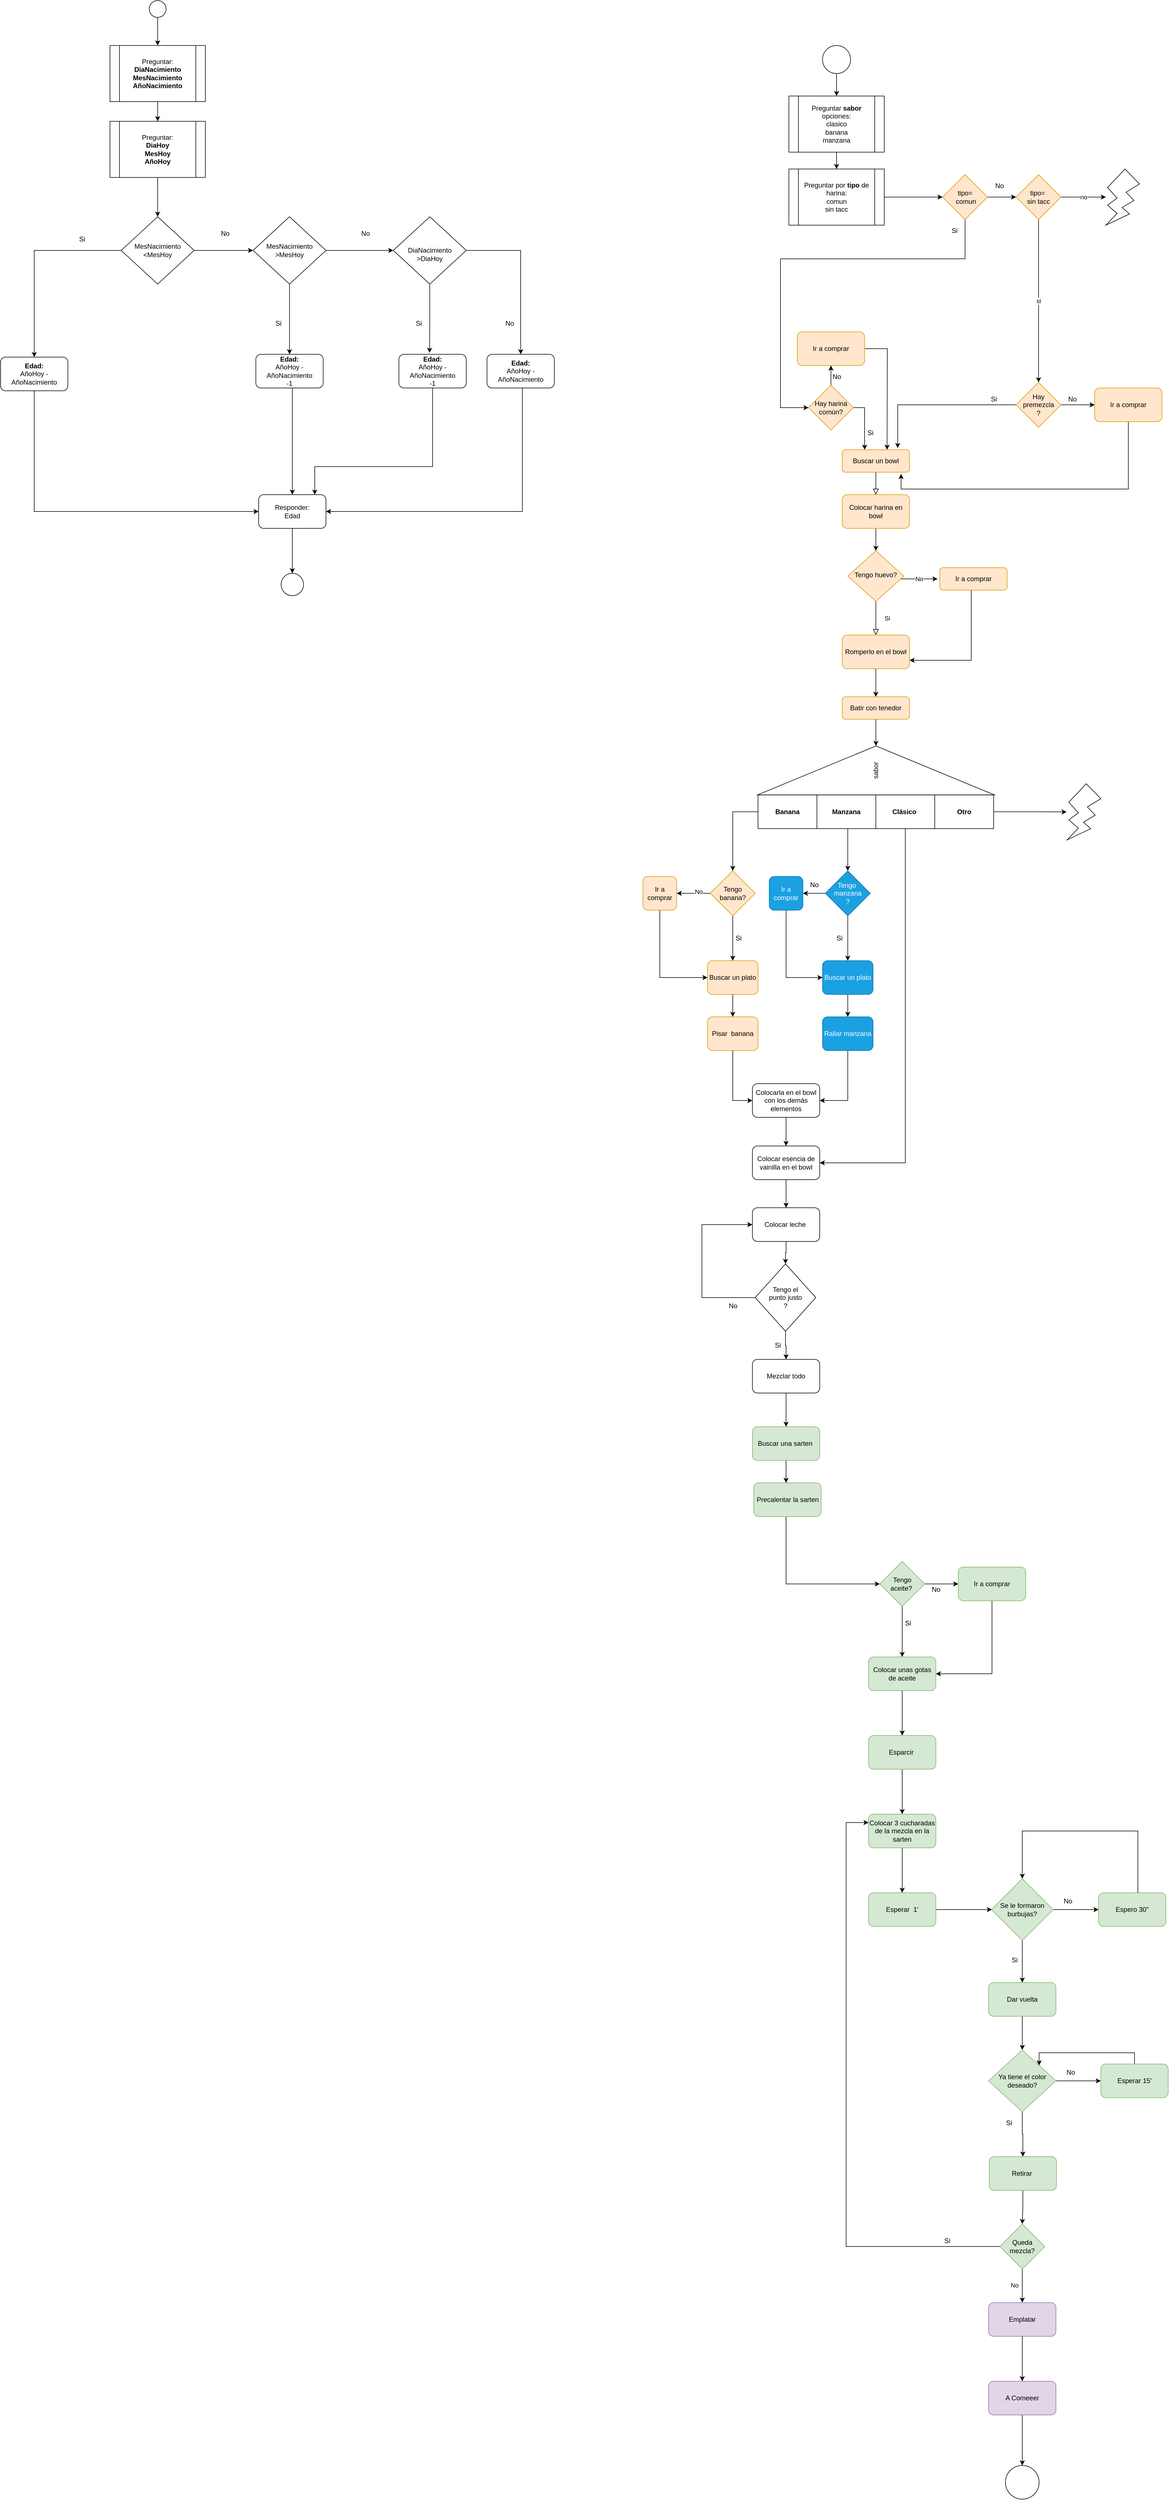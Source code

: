 <mxfile version="20.3.3" type="github">
  <diagram id="C5RBs43oDa-KdzZeNtuy" name="Page-1">
    <mxGraphModel dx="3101" dy="1972" grid="1" gridSize="10" guides="1" tooltips="1" connect="1" arrows="1" fold="1" page="1" pageScale="1" pageWidth="827" pageHeight="1169" math="0" shadow="0">
      <root>
        <mxCell id="WIyWlLk6GJQsqaUBKTNV-0" />
        <mxCell id="WIyWlLk6GJQsqaUBKTNV-1" parent="WIyWlLk6GJQsqaUBKTNV-0" />
        <mxCell id="WJT5H3Xv6onpYGz3A-zf-60" style="edgeStyle=orthogonalEdgeStyle;rounded=0;orthogonalLoop=1;jettySize=auto;html=1;entryX=1;entryY=0.5;entryDx=0;entryDy=0;exitX=0.5;exitY=1;exitDx=0;exitDy=0;" parent="WIyWlLk6GJQsqaUBKTNV-1" source="WJT5H3Xv6onpYGz3A-zf-52" target="WJT5H3Xv6onpYGz3A-zf-54" edge="1">
          <mxGeometry relative="1" as="geometry">
            <mxPoint x="447" y="2230" as="targetPoint" />
            <mxPoint x="447" y="2100" as="sourcePoint" />
            <Array as="points">
              <mxPoint x="447" y="2220" />
            </Array>
          </mxGeometry>
        </mxCell>
        <mxCell id="WIyWlLk6GJQsqaUBKTNV-2" value="" style="rounded=0;html=1;jettySize=auto;orthogonalLoop=1;fontSize=11;endArrow=block;endFill=0;endSize=8;strokeWidth=1;shadow=0;labelBackgroundColor=none;edgeStyle=orthogonalEdgeStyle;" parent="WIyWlLk6GJQsqaUBKTNV-1" source="WIyWlLk6GJQsqaUBKTNV-3" edge="1">
          <mxGeometry relative="1" as="geometry">
            <mxPoint x="240" y="120" as="targetPoint" />
          </mxGeometry>
        </mxCell>
        <mxCell id="WIyWlLk6GJQsqaUBKTNV-3" value="Buscar un bowl" style="rounded=1;whiteSpace=wrap;html=1;fontSize=12;glass=0;strokeWidth=1;shadow=0;fillColor=#ffe6cc;strokeColor=#d79b00;" parent="WIyWlLk6GJQsqaUBKTNV-1" vertex="1">
          <mxGeometry x="180" y="40" width="120" height="40" as="geometry" />
        </mxCell>
        <mxCell id="WIyWlLk6GJQsqaUBKTNV-4" value="Si" style="rounded=0;html=1;jettySize=auto;orthogonalLoop=1;fontSize=11;endArrow=block;endFill=0;endSize=8;strokeWidth=1;shadow=0;labelBackgroundColor=none;edgeStyle=orthogonalEdgeStyle;entryX=0.5;entryY=0;entryDx=0;entryDy=0;" parent="WIyWlLk6GJQsqaUBKTNV-1" source="WIyWlLk6GJQsqaUBKTNV-6" target="WJT5H3Xv6onpYGz3A-zf-22" edge="1">
          <mxGeometry y="20" relative="1" as="geometry">
            <mxPoint as="offset" />
            <mxPoint x="240" y="250" as="targetPoint" />
            <Array as="points" />
          </mxGeometry>
        </mxCell>
        <mxCell id="WJT5H3Xv6onpYGz3A-zf-28" value="No" style="edgeStyle=orthogonalEdgeStyle;rounded=0;orthogonalLoop=1;jettySize=auto;html=1;" parent="WIyWlLk6GJQsqaUBKTNV-1" source="WIyWlLk6GJQsqaUBKTNV-6" edge="1">
          <mxGeometry relative="1" as="geometry">
            <mxPoint x="350" y="270" as="targetPoint" />
            <Array as="points">
              <mxPoint x="350" y="270" />
            </Array>
          </mxGeometry>
        </mxCell>
        <mxCell id="WIyWlLk6GJQsqaUBKTNV-6" value="Tengo huevo?" style="rhombus;whiteSpace=wrap;html=1;shadow=0;fontFamily=Helvetica;fontSize=12;align=center;strokeWidth=1;spacing=6;spacingTop=-4;fillColor=#ffe6cc;strokeColor=#d79b00;" parent="WIyWlLk6GJQsqaUBKTNV-1" vertex="1">
          <mxGeometry x="190" y="220" width="100" height="90" as="geometry" />
        </mxCell>
        <mxCell id="WJT5H3Xv6onpYGz3A-zf-25" style="edgeStyle=orthogonalEdgeStyle;rounded=0;orthogonalLoop=1;jettySize=auto;html=1;entryX=1;entryY=0.75;entryDx=0;entryDy=0;exitX=0.5;exitY=1;exitDx=0;exitDy=0;" parent="WIyWlLk6GJQsqaUBKTNV-1" source="WIyWlLk6GJQsqaUBKTNV-7" target="WJT5H3Xv6onpYGz3A-zf-22" edge="1">
          <mxGeometry relative="1" as="geometry">
            <mxPoint x="410" y="300" as="targetPoint" />
            <mxPoint x="410" y="300" as="sourcePoint" />
            <Array as="points">
              <mxPoint x="410" y="290" />
              <mxPoint x="410" y="415" />
            </Array>
          </mxGeometry>
        </mxCell>
        <mxCell id="WIyWlLk6GJQsqaUBKTNV-7" value="Ir a comprar" style="rounded=1;whiteSpace=wrap;html=1;fontSize=12;glass=0;strokeWidth=1;shadow=0;fillColor=#ffe6cc;strokeColor=#d79b00;" parent="WIyWlLk6GJQsqaUBKTNV-1" vertex="1">
          <mxGeometry x="354" y="250" width="120" height="40" as="geometry" />
        </mxCell>
        <mxCell id="sqVygoDwtp7AHvXSVEUr-40" value="" style="edgeStyle=orthogonalEdgeStyle;rounded=0;orthogonalLoop=1;jettySize=auto;html=1;entryX=1;entryY=0.5;entryDx=0;entryDy=0;" parent="WIyWlLk6GJQsqaUBKTNV-1" source="WIyWlLk6GJQsqaUBKTNV-11" target="sqVygoDwtp7AHvXSVEUr-35" edge="1">
          <mxGeometry relative="1" as="geometry" />
        </mxCell>
        <mxCell id="WIyWlLk6GJQsqaUBKTNV-11" value="Batir con tenedor" style="rounded=1;whiteSpace=wrap;html=1;fontSize=12;glass=0;strokeWidth=1;shadow=0;fillColor=#ffe6cc;strokeColor=#d79b00;" parent="WIyWlLk6GJQsqaUBKTNV-1" vertex="1">
          <mxGeometry x="180" y="480" width="120" height="40" as="geometry" />
        </mxCell>
        <mxCell id="sqVygoDwtp7AHvXSVEUr-4" style="edgeStyle=orthogonalEdgeStyle;rounded=0;orthogonalLoop=1;jettySize=auto;html=1;exitX=0.5;exitY=1;exitDx=0;exitDy=0;entryX=0.5;entryY=0;entryDx=0;entryDy=0;" parent="WIyWlLk6GJQsqaUBKTNV-1" source="WJT5H3Xv6onpYGz3A-zf-1" target="sqVygoDwtp7AHvXSVEUr-2" edge="1">
          <mxGeometry relative="1" as="geometry" />
        </mxCell>
        <mxCell id="WJT5H3Xv6onpYGz3A-zf-1" value="" style="ellipse;whiteSpace=wrap;html=1;aspect=fixed;" parent="WIyWlLk6GJQsqaUBKTNV-1" vertex="1">
          <mxGeometry x="145" y="-680" width="50" height="50" as="geometry" />
        </mxCell>
        <mxCell id="WJT5H3Xv6onpYGz3A-zf-8" value="" style="edgeStyle=orthogonalEdgeStyle;rounded=0;orthogonalLoop=1;jettySize=auto;html=1;" parent="WIyWlLk6GJQsqaUBKTNV-1" source="WJT5H3Xv6onpYGz3A-zf-2" edge="1">
          <mxGeometry relative="1" as="geometry">
            <mxPoint x="220" y="40" as="targetPoint" />
            <Array as="points">
              <mxPoint x="220" y="-35" />
            </Array>
          </mxGeometry>
        </mxCell>
        <mxCell id="WJT5H3Xv6onpYGz3A-zf-13" value="" style="edgeStyle=orthogonalEdgeStyle;rounded=0;orthogonalLoop=1;jettySize=auto;html=1;" parent="WIyWlLk6GJQsqaUBKTNV-1" source="WJT5H3Xv6onpYGz3A-zf-2" target="WJT5H3Xv6onpYGz3A-zf-10" edge="1">
          <mxGeometry relative="1" as="geometry" />
        </mxCell>
        <mxCell id="WJT5H3Xv6onpYGz3A-zf-2" value="Hay harina&lt;br&gt;común?" style="rhombus;whiteSpace=wrap;html=1;fillColor=#ffe6cc;strokeColor=#d79b00;" parent="WIyWlLk6GJQsqaUBKTNV-1" vertex="1">
          <mxGeometry x="120" y="-75" width="80" height="80" as="geometry" />
        </mxCell>
        <mxCell id="WJT5H3Xv6onpYGz3A-zf-16" style="edgeStyle=orthogonalEdgeStyle;rounded=0;orthogonalLoop=1;jettySize=auto;html=1;" parent="WIyWlLk6GJQsqaUBKTNV-1" source="WJT5H3Xv6onpYGz3A-zf-10" edge="1">
          <mxGeometry relative="1" as="geometry">
            <mxPoint x="260" y="40" as="targetPoint" />
          </mxGeometry>
        </mxCell>
        <mxCell id="WJT5H3Xv6onpYGz3A-zf-10" value="Ir a comprar" style="rounded=1;whiteSpace=wrap;html=1;fillColor=#ffe6cc;strokeColor=#d79b00;" parent="WIyWlLk6GJQsqaUBKTNV-1" vertex="1">
          <mxGeometry x="100" y="-170" width="120" height="60" as="geometry" />
        </mxCell>
        <mxCell id="WJT5H3Xv6onpYGz3A-zf-14" value="No" style="text;html=1;align=center;verticalAlign=middle;resizable=0;points=[];autosize=1;strokeColor=none;fillColor=none;" parent="WIyWlLk6GJQsqaUBKTNV-1" vertex="1">
          <mxGeometry x="150" y="-105" width="40" height="30" as="geometry" />
        </mxCell>
        <mxCell id="WJT5H3Xv6onpYGz3A-zf-15" value="Si" style="text;html=1;align=center;verticalAlign=middle;resizable=0;points=[];autosize=1;strokeColor=none;fillColor=none;" parent="WIyWlLk6GJQsqaUBKTNV-1" vertex="1">
          <mxGeometry x="215" y="-5" width="30" height="30" as="geometry" />
        </mxCell>
        <mxCell id="WJT5H3Xv6onpYGz3A-zf-23" value="" style="edgeStyle=orthogonalEdgeStyle;rounded=0;orthogonalLoop=1;jettySize=auto;html=1;" parent="WIyWlLk6GJQsqaUBKTNV-1" source="WJT5H3Xv6onpYGz3A-zf-22" edge="1">
          <mxGeometry relative="1" as="geometry">
            <mxPoint x="240" y="480" as="targetPoint" />
          </mxGeometry>
        </mxCell>
        <mxCell id="WJT5H3Xv6onpYGz3A-zf-22" value="Romperlo en el bowl" style="rounded=1;whiteSpace=wrap;html=1;fillColor=#ffe6cc;strokeColor=#d79b00;" parent="WIyWlLk6GJQsqaUBKTNV-1" vertex="1">
          <mxGeometry x="180" y="370" width="120" height="60" as="geometry" />
        </mxCell>
        <mxCell id="WJT5H3Xv6onpYGz3A-zf-30" value="" style="edgeStyle=orthogonalEdgeStyle;rounded=0;orthogonalLoop=1;jettySize=auto;html=1;" parent="WIyWlLk6GJQsqaUBKTNV-1" source="WJT5H3Xv6onpYGz3A-zf-26" target="WIyWlLk6GJQsqaUBKTNV-6" edge="1">
          <mxGeometry relative="1" as="geometry" />
        </mxCell>
        <mxCell id="WJT5H3Xv6onpYGz3A-zf-26" value="Colocar harina en bowl" style="rounded=1;whiteSpace=wrap;html=1;fillColor=#ffe6cc;strokeColor=#d79b00;" parent="WIyWlLk6GJQsqaUBKTNV-1" vertex="1">
          <mxGeometry x="180" y="120" width="120" height="60" as="geometry" />
        </mxCell>
        <mxCell id="WJT5H3Xv6onpYGz3A-zf-38" value="" style="edgeStyle=orthogonalEdgeStyle;rounded=0;orthogonalLoop=1;jettySize=auto;html=1;" parent="WIyWlLk6GJQsqaUBKTNV-1" source="WJT5H3Xv6onpYGz3A-zf-31" target="WJT5H3Xv6onpYGz3A-zf-37" edge="1">
          <mxGeometry relative="1" as="geometry">
            <Array as="points">
              <mxPoint x="-75" y="830" />
              <mxPoint x="-75" y="830" />
            </Array>
          </mxGeometry>
        </mxCell>
        <mxCell id="sqVygoDwtp7AHvXSVEUr-42" value="No" style="edgeLabel;html=1;align=center;verticalAlign=middle;resizable=0;points=[];" parent="WJT5H3Xv6onpYGz3A-zf-38" vertex="1" connectable="0">
          <mxGeometry x="-0.292" y="-3" relative="1" as="geometry">
            <mxPoint as="offset" />
          </mxGeometry>
        </mxCell>
        <mxCell id="sqVygoDwtp7AHvXSVEUr-63" value="" style="edgeStyle=orthogonalEdgeStyle;rounded=0;orthogonalLoop=1;jettySize=auto;html=1;" parent="WIyWlLk6GJQsqaUBKTNV-1" source="WJT5H3Xv6onpYGz3A-zf-31" target="WJT5H3Xv6onpYGz3A-zf-33" edge="1">
          <mxGeometry relative="1" as="geometry" />
        </mxCell>
        <mxCell id="WJT5H3Xv6onpYGz3A-zf-31" value="Tengo banana?" style="rhombus;whiteSpace=wrap;html=1;fillColor=#ffe6cc;strokeColor=#d79b00;" parent="WIyWlLk6GJQsqaUBKTNV-1" vertex="1">
          <mxGeometry x="-55" y="790" width="80" height="80" as="geometry" />
        </mxCell>
        <mxCell id="sqVygoDwtp7AHvXSVEUr-65" value="" style="edgeStyle=orthogonalEdgeStyle;rounded=0;orthogonalLoop=1;jettySize=auto;html=1;" parent="WIyWlLk6GJQsqaUBKTNV-1" source="WJT5H3Xv6onpYGz3A-zf-33" target="WJT5H3Xv6onpYGz3A-zf-35" edge="1">
          <mxGeometry relative="1" as="geometry" />
        </mxCell>
        <mxCell id="WJT5H3Xv6onpYGz3A-zf-33" value="Buscar un plato" style="rounded=1;whiteSpace=wrap;html=1;fillColor=#ffe6cc;strokeColor=#d79b00;" parent="WIyWlLk6GJQsqaUBKTNV-1" vertex="1">
          <mxGeometry x="-60" y="950" width="90" height="60" as="geometry" />
        </mxCell>
        <mxCell id="WJT5H3Xv6onpYGz3A-zf-40" value="" style="edgeStyle=orthogonalEdgeStyle;rounded=0;orthogonalLoop=1;jettySize=auto;html=1;" parent="WIyWlLk6GJQsqaUBKTNV-1" source="WJT5H3Xv6onpYGz3A-zf-35" target="WJT5H3Xv6onpYGz3A-zf-39" edge="1">
          <mxGeometry relative="1" as="geometry">
            <Array as="points">
              <mxPoint x="-15" y="1199" />
            </Array>
          </mxGeometry>
        </mxCell>
        <mxCell id="WJT5H3Xv6onpYGz3A-zf-35" value="Pisar&amp;nbsp; banana" style="whiteSpace=wrap;html=1;rounded=1;fillColor=#ffe6cc;strokeColor=#d79b00;" parent="WIyWlLk6GJQsqaUBKTNV-1" vertex="1">
          <mxGeometry x="-60" y="1050" width="90" height="60" as="geometry" />
        </mxCell>
        <mxCell id="sqVygoDwtp7AHvXSVEUr-53" style="edgeStyle=orthogonalEdgeStyle;rounded=0;orthogonalLoop=1;jettySize=auto;html=1;entryX=0;entryY=0.5;entryDx=0;entryDy=0;" parent="WIyWlLk6GJQsqaUBKTNV-1" source="WJT5H3Xv6onpYGz3A-zf-37" target="WJT5H3Xv6onpYGz3A-zf-33" edge="1">
          <mxGeometry relative="1" as="geometry">
            <mxPoint x="-145" y="930" as="targetPoint" />
            <Array as="points">
              <mxPoint x="-145" y="980" />
            </Array>
          </mxGeometry>
        </mxCell>
        <mxCell id="WJT5H3Xv6onpYGz3A-zf-37" value="Ir a comprar" style="rounded=1;whiteSpace=wrap;html=1;fillColor=#ffe6cc;strokeColor=#d79b00;" parent="WIyWlLk6GJQsqaUBKTNV-1" vertex="1">
          <mxGeometry x="-175" y="800" width="60" height="60" as="geometry" />
        </mxCell>
        <mxCell id="WJT5H3Xv6onpYGz3A-zf-42" value="" style="edgeStyle=orthogonalEdgeStyle;rounded=0;orthogonalLoop=1;jettySize=auto;html=1;" parent="WIyWlLk6GJQsqaUBKTNV-1" source="WJT5H3Xv6onpYGz3A-zf-39" target="WJT5H3Xv6onpYGz3A-zf-41" edge="1">
          <mxGeometry relative="1" as="geometry" />
        </mxCell>
        <mxCell id="WJT5H3Xv6onpYGz3A-zf-39" value="Colocarla en el bowl con los demás elementos" style="rounded=1;whiteSpace=wrap;html=1;" parent="WIyWlLk6GJQsqaUBKTNV-1" vertex="1">
          <mxGeometry x="20" y="1169" width="120" height="60" as="geometry" />
        </mxCell>
        <mxCell id="sqVygoDwtp7AHvXSVEUr-90" value="" style="edgeStyle=orthogonalEdgeStyle;rounded=0;orthogonalLoop=1;jettySize=auto;html=1;" parent="WIyWlLk6GJQsqaUBKTNV-1" source="WJT5H3Xv6onpYGz3A-zf-41" target="sqVygoDwtp7AHvXSVEUr-69" edge="1">
          <mxGeometry relative="1" as="geometry" />
        </mxCell>
        <mxCell id="WJT5H3Xv6onpYGz3A-zf-41" value="Colocar esencia de vainilla en el bowl" style="rounded=1;whiteSpace=wrap;html=1;" parent="WIyWlLk6GJQsqaUBKTNV-1" vertex="1">
          <mxGeometry x="20" y="1280" width="120" height="60" as="geometry" />
        </mxCell>
        <mxCell id="sqVygoDwtp7AHvXSVEUr-98" value="" style="edgeStyle=orthogonalEdgeStyle;rounded=0;orthogonalLoop=1;jettySize=auto;html=1;" parent="WIyWlLk6GJQsqaUBKTNV-1" source="WJT5H3Xv6onpYGz3A-zf-45" target="WJT5H3Xv6onpYGz3A-zf-47" edge="1">
          <mxGeometry relative="1" as="geometry">
            <Array as="points">
              <mxPoint x="80" y="1870" />
              <mxPoint x="80" y="1870" />
            </Array>
          </mxGeometry>
        </mxCell>
        <mxCell id="WJT5H3Xv6onpYGz3A-zf-45" value="Buscar una sarten&amp;nbsp;" style="rounded=1;whiteSpace=wrap;html=1;fillColor=#d5e8d4;strokeColor=#82b366;" parent="WIyWlLk6GJQsqaUBKTNV-1" vertex="1">
          <mxGeometry x="20" y="1780" width="120" height="60" as="geometry" />
        </mxCell>
        <mxCell id="sqVygoDwtp7AHvXSVEUr-96" style="edgeStyle=orthogonalEdgeStyle;rounded=0;orthogonalLoop=1;jettySize=auto;html=1;entryX=0;entryY=0.5;entryDx=0;entryDy=0;" parent="WIyWlLk6GJQsqaUBKTNV-1" source="WJT5H3Xv6onpYGz3A-zf-47" target="WJT5H3Xv6onpYGz3A-zf-51" edge="1">
          <mxGeometry relative="1" as="geometry">
            <mxPoint x="82.5" y="2070" as="targetPoint" />
            <Array as="points">
              <mxPoint x="80" y="2060" />
            </Array>
          </mxGeometry>
        </mxCell>
        <mxCell id="WJT5H3Xv6onpYGz3A-zf-47" value="Precalentar la sarten" style="rounded=1;whiteSpace=wrap;html=1;fillColor=#d5e8d4;strokeColor=#82b366;" parent="WIyWlLk6GJQsqaUBKTNV-1" vertex="1">
          <mxGeometry x="22.5" y="1880" width="120" height="60" as="geometry" />
        </mxCell>
        <mxCell id="WJT5H3Xv6onpYGz3A-zf-53" value="" style="edgeStyle=orthogonalEdgeStyle;rounded=0;orthogonalLoop=1;jettySize=auto;html=1;" parent="WIyWlLk6GJQsqaUBKTNV-1" source="WJT5H3Xv6onpYGz3A-zf-51" target="WJT5H3Xv6onpYGz3A-zf-52" edge="1">
          <mxGeometry relative="1" as="geometry" />
        </mxCell>
        <mxCell id="WJT5H3Xv6onpYGz3A-zf-55" value="" style="edgeStyle=orthogonalEdgeStyle;rounded=0;orthogonalLoop=1;jettySize=auto;html=1;" parent="WIyWlLk6GJQsqaUBKTNV-1" source="WJT5H3Xv6onpYGz3A-zf-51" target="WJT5H3Xv6onpYGz3A-zf-54" edge="1">
          <mxGeometry relative="1" as="geometry" />
        </mxCell>
        <mxCell id="WJT5H3Xv6onpYGz3A-zf-51" value="Tengo aceite?&amp;nbsp;" style="rhombus;whiteSpace=wrap;html=1;fillColor=#d5e8d4;strokeColor=#82b366;" parent="WIyWlLk6GJQsqaUBKTNV-1" vertex="1">
          <mxGeometry x="247" y="2020" width="80" height="80" as="geometry" />
        </mxCell>
        <mxCell id="WJT5H3Xv6onpYGz3A-zf-52" value="Ir a comprar" style="rounded=1;whiteSpace=wrap;html=1;fillColor=#d5e8d4;strokeColor=#82b366;" parent="WIyWlLk6GJQsqaUBKTNV-1" vertex="1">
          <mxGeometry x="387" y="2030" width="120" height="60" as="geometry" />
        </mxCell>
        <mxCell id="WJT5H3Xv6onpYGz3A-zf-57" value="" style="edgeStyle=orthogonalEdgeStyle;rounded=0;orthogonalLoop=1;jettySize=auto;html=1;" parent="WIyWlLk6GJQsqaUBKTNV-1" source="WJT5H3Xv6onpYGz3A-zf-54" target="WJT5H3Xv6onpYGz3A-zf-56" edge="1">
          <mxGeometry relative="1" as="geometry" />
        </mxCell>
        <mxCell id="WJT5H3Xv6onpYGz3A-zf-54" value="Colocar unas gotas de aceite" style="rounded=1;whiteSpace=wrap;html=1;fillColor=#d5e8d4;strokeColor=#82b366;" parent="WIyWlLk6GJQsqaUBKTNV-1" vertex="1">
          <mxGeometry x="227" y="2190" width="120" height="60" as="geometry" />
        </mxCell>
        <mxCell id="WJT5H3Xv6onpYGz3A-zf-62" value="" style="edgeStyle=orthogonalEdgeStyle;rounded=0;orthogonalLoop=1;jettySize=auto;html=1;" parent="WIyWlLk6GJQsqaUBKTNV-1" source="WJT5H3Xv6onpYGz3A-zf-56" target="WJT5H3Xv6onpYGz3A-zf-61" edge="1">
          <mxGeometry relative="1" as="geometry" />
        </mxCell>
        <mxCell id="WJT5H3Xv6onpYGz3A-zf-56" value="Esparcir&amp;nbsp;" style="rounded=1;whiteSpace=wrap;html=1;fillColor=#d5e8d4;strokeColor=#82b366;" parent="WIyWlLk6GJQsqaUBKTNV-1" vertex="1">
          <mxGeometry x="227" y="2330" width="120" height="60" as="geometry" />
        </mxCell>
        <mxCell id="WJT5H3Xv6onpYGz3A-zf-58" value="No" style="text;html=1;align=center;verticalAlign=middle;resizable=0;points=[];autosize=1;strokeColor=none;fillColor=none;" parent="WIyWlLk6GJQsqaUBKTNV-1" vertex="1">
          <mxGeometry x="327" y="2055" width="40" height="30" as="geometry" />
        </mxCell>
        <mxCell id="WJT5H3Xv6onpYGz3A-zf-59" value="Si" style="text;html=1;align=center;verticalAlign=middle;resizable=0;points=[];autosize=1;strokeColor=none;fillColor=none;" parent="WIyWlLk6GJQsqaUBKTNV-1" vertex="1">
          <mxGeometry x="282" y="2115" width="30" height="30" as="geometry" />
        </mxCell>
        <mxCell id="WJT5H3Xv6onpYGz3A-zf-64" value="" style="edgeStyle=orthogonalEdgeStyle;rounded=0;orthogonalLoop=1;jettySize=auto;html=1;" parent="WIyWlLk6GJQsqaUBKTNV-1" source="WJT5H3Xv6onpYGz3A-zf-61" target="WJT5H3Xv6onpYGz3A-zf-63" edge="1">
          <mxGeometry relative="1" as="geometry" />
        </mxCell>
        <mxCell id="WJT5H3Xv6onpYGz3A-zf-61" value="Colocar 3 cucharadas de la mezcla en la sarten" style="rounded=1;whiteSpace=wrap;html=1;fillColor=#d5e8d4;strokeColor=#82b366;" parent="WIyWlLk6GJQsqaUBKTNV-1" vertex="1">
          <mxGeometry x="227" y="2470" width="120" height="60" as="geometry" />
        </mxCell>
        <mxCell id="WJT5H3Xv6onpYGz3A-zf-66" value="" style="edgeStyle=orthogonalEdgeStyle;rounded=0;orthogonalLoop=1;jettySize=auto;html=1;" parent="WIyWlLk6GJQsqaUBKTNV-1" source="WJT5H3Xv6onpYGz3A-zf-63" edge="1">
          <mxGeometry relative="1" as="geometry">
            <mxPoint x="447" y="2640" as="targetPoint" />
          </mxGeometry>
        </mxCell>
        <mxCell id="WJT5H3Xv6onpYGz3A-zf-63" value="Esperar&amp;nbsp; 1&#39;" style="rounded=1;whiteSpace=wrap;html=1;fillColor=#d5e8d4;strokeColor=#82b366;" parent="WIyWlLk6GJQsqaUBKTNV-1" vertex="1">
          <mxGeometry x="227" y="2610" width="120" height="60" as="geometry" />
        </mxCell>
        <mxCell id="WJT5H3Xv6onpYGz3A-zf-69" value="" style="edgeStyle=orthogonalEdgeStyle;rounded=0;orthogonalLoop=1;jettySize=auto;html=1;" parent="WIyWlLk6GJQsqaUBKTNV-1" source="WJT5H3Xv6onpYGz3A-zf-67" edge="1">
          <mxGeometry relative="1" as="geometry">
            <mxPoint x="501" y="2770" as="targetPoint" />
          </mxGeometry>
        </mxCell>
        <mxCell id="WJT5H3Xv6onpYGz3A-zf-71" value="" style="edgeStyle=orthogonalEdgeStyle;rounded=0;orthogonalLoop=1;jettySize=auto;html=1;" parent="WIyWlLk6GJQsqaUBKTNV-1" source="WJT5H3Xv6onpYGz3A-zf-67" target="WJT5H3Xv6onpYGz3A-zf-70" edge="1">
          <mxGeometry relative="1" as="geometry" />
        </mxCell>
        <mxCell id="WJT5H3Xv6onpYGz3A-zf-67" value="Se le formaron burbujas?" style="rhombus;whiteSpace=wrap;html=1;fillColor=#d5e8d4;strokeColor=#82b366;" parent="WIyWlLk6GJQsqaUBKTNV-1" vertex="1">
          <mxGeometry x="446" y="2585" width="110" height="110" as="geometry" />
        </mxCell>
        <mxCell id="WJT5H3Xv6onpYGz3A-zf-94" value="" style="edgeStyle=orthogonalEdgeStyle;rounded=0;orthogonalLoop=1;jettySize=auto;html=1;" parent="WIyWlLk6GJQsqaUBKTNV-1" source="WJT5H3Xv6onpYGz3A-zf-68" target="WJT5H3Xv6onpYGz3A-zf-93" edge="1">
          <mxGeometry relative="1" as="geometry" />
        </mxCell>
        <mxCell id="WJT5H3Xv6onpYGz3A-zf-68" value="Dar vuelta" style="rounded=1;whiteSpace=wrap;html=1;fillColor=#d5e8d4;strokeColor=#82b366;" parent="WIyWlLk6GJQsqaUBKTNV-1" vertex="1">
          <mxGeometry x="441" y="2770" width="120" height="60" as="geometry" />
        </mxCell>
        <mxCell id="WJT5H3Xv6onpYGz3A-zf-77" style="edgeStyle=orthogonalEdgeStyle;rounded=0;orthogonalLoop=1;jettySize=auto;html=1;entryX=0.5;entryY=0;entryDx=0;entryDy=0;" parent="WIyWlLk6GJQsqaUBKTNV-1" source="WJT5H3Xv6onpYGz3A-zf-70" target="WJT5H3Xv6onpYGz3A-zf-67" edge="1">
          <mxGeometry relative="1" as="geometry">
            <mxPoint x="607" y="2800" as="targetPoint" />
            <Array as="points">
              <mxPoint x="707" y="2500" />
              <mxPoint x="501" y="2500" />
            </Array>
          </mxGeometry>
        </mxCell>
        <mxCell id="WJT5H3Xv6onpYGz3A-zf-70" value="Espero 30&quot;" style="rounded=1;whiteSpace=wrap;html=1;fillColor=#d5e8d4;strokeColor=#82b366;" parent="WIyWlLk6GJQsqaUBKTNV-1" vertex="1">
          <mxGeometry x="637" y="2610" width="120" height="60" as="geometry" />
        </mxCell>
        <mxCell id="WJT5H3Xv6onpYGz3A-zf-72" value="No" style="text;html=1;align=center;verticalAlign=middle;resizable=0;points=[];autosize=1;strokeColor=none;fillColor=none;" parent="WIyWlLk6GJQsqaUBKTNV-1" vertex="1">
          <mxGeometry x="562" y="2610" width="40" height="30" as="geometry" />
        </mxCell>
        <mxCell id="WJT5H3Xv6onpYGz3A-zf-73" value="Si" style="text;html=1;align=center;verticalAlign=middle;resizable=0;points=[];autosize=1;strokeColor=none;fillColor=none;" parent="WIyWlLk6GJQsqaUBKTNV-1" vertex="1">
          <mxGeometry x="472" y="2715" width="30" height="30" as="geometry" />
        </mxCell>
        <mxCell id="WJT5H3Xv6onpYGz3A-zf-82" value="" style="edgeStyle=orthogonalEdgeStyle;rounded=0;orthogonalLoop=1;jettySize=auto;html=1;" parent="WIyWlLk6GJQsqaUBKTNV-1" source="WJT5H3Xv6onpYGz3A-zf-79" edge="1">
          <mxGeometry relative="1" as="geometry">
            <mxPoint x="501" y="3200" as="targetPoint" />
          </mxGeometry>
        </mxCell>
        <mxCell id="WJT5H3Xv6onpYGz3A-zf-79" value="Retirar&amp;nbsp;" style="rounded=1;whiteSpace=wrap;html=1;fillColor=#d5e8d4;strokeColor=#82b366;" parent="WIyWlLk6GJQsqaUBKTNV-1" vertex="1">
          <mxGeometry x="442" y="3080" width="120" height="60" as="geometry" />
        </mxCell>
        <mxCell id="WJT5H3Xv6onpYGz3A-zf-84" value="No" style="edgeStyle=orthogonalEdgeStyle;rounded=0;orthogonalLoop=1;jettySize=auto;html=1;startArrow=none;" parent="WIyWlLk6GJQsqaUBKTNV-1" source="WJT5H3Xv6onpYGz3A-zf-102" target="WJT5H3Xv6onpYGz3A-zf-83" edge="1">
          <mxGeometry y="-14" relative="1" as="geometry">
            <mxPoint x="501" y="3260" as="sourcePoint" />
            <mxPoint y="-1" as="offset" />
          </mxGeometry>
        </mxCell>
        <mxCell id="WJT5H3Xv6onpYGz3A-zf-86" value="" style="edgeStyle=orthogonalEdgeStyle;rounded=0;orthogonalLoop=1;jettySize=auto;html=1;" parent="WIyWlLk6GJQsqaUBKTNV-1" source="WJT5H3Xv6onpYGz3A-zf-83" target="WJT5H3Xv6onpYGz3A-zf-85" edge="1">
          <mxGeometry relative="1" as="geometry" />
        </mxCell>
        <mxCell id="WJT5H3Xv6onpYGz3A-zf-83" value="Emplatar" style="rounded=1;whiteSpace=wrap;html=1;fillColor=#e1d5e7;strokeColor=#9673a6;" parent="WIyWlLk6GJQsqaUBKTNV-1" vertex="1">
          <mxGeometry x="441" y="3340" width="120" height="60" as="geometry" />
        </mxCell>
        <mxCell id="WJT5H3Xv6onpYGz3A-zf-88" style="edgeStyle=orthogonalEdgeStyle;rounded=0;orthogonalLoop=1;jettySize=auto;html=1;" parent="WIyWlLk6GJQsqaUBKTNV-1" source="WJT5H3Xv6onpYGz3A-zf-85" edge="1">
          <mxGeometry relative="1" as="geometry">
            <mxPoint x="501" y="3630" as="targetPoint" />
          </mxGeometry>
        </mxCell>
        <mxCell id="WJT5H3Xv6onpYGz3A-zf-85" value="A Comeeer" style="rounded=1;whiteSpace=wrap;html=1;fillColor=#e1d5e7;strokeColor=#9673a6;" parent="WIyWlLk6GJQsqaUBKTNV-1" vertex="1">
          <mxGeometry x="441" y="3480" width="120" height="60" as="geometry" />
        </mxCell>
        <mxCell id="WJT5H3Xv6onpYGz3A-zf-87" value="" style="ellipse;whiteSpace=wrap;html=1;aspect=fixed;" parent="WIyWlLk6GJQsqaUBKTNV-1" vertex="1">
          <mxGeometry x="471" y="3630" width="60" height="60" as="geometry" />
        </mxCell>
        <mxCell id="WJT5H3Xv6onpYGz3A-zf-96" value="" style="edgeStyle=orthogonalEdgeStyle;rounded=0;orthogonalLoop=1;jettySize=auto;html=1;" parent="WIyWlLk6GJQsqaUBKTNV-1" source="WJT5H3Xv6onpYGz3A-zf-93" target="WJT5H3Xv6onpYGz3A-zf-79" edge="1">
          <mxGeometry relative="1" as="geometry" />
        </mxCell>
        <mxCell id="WJT5H3Xv6onpYGz3A-zf-98" value="" style="edgeStyle=orthogonalEdgeStyle;rounded=0;orthogonalLoop=1;jettySize=auto;html=1;" parent="WIyWlLk6GJQsqaUBKTNV-1" source="WJT5H3Xv6onpYGz3A-zf-93" target="WJT5H3Xv6onpYGz3A-zf-97" edge="1">
          <mxGeometry relative="1" as="geometry" />
        </mxCell>
        <mxCell id="WJT5H3Xv6onpYGz3A-zf-93" value="Ya tiene el color deseado?" style="rhombus;whiteSpace=wrap;html=1;fillColor=#d5e8d4;strokeColor=#82b366;" parent="WIyWlLk6GJQsqaUBKTNV-1" vertex="1">
          <mxGeometry x="441" y="2890" width="120" height="110" as="geometry" />
        </mxCell>
        <mxCell id="WJT5H3Xv6onpYGz3A-zf-101" style="edgeStyle=orthogonalEdgeStyle;rounded=0;orthogonalLoop=1;jettySize=auto;html=1;exitX=0.5;exitY=0;exitDx=0;exitDy=0;entryX=1;entryY=0;entryDx=0;entryDy=0;" parent="WIyWlLk6GJQsqaUBKTNV-1" source="WJT5H3Xv6onpYGz3A-zf-97" target="WJT5H3Xv6onpYGz3A-zf-93" edge="1">
          <mxGeometry relative="1" as="geometry">
            <Array as="points">
              <mxPoint x="701" y="2895" />
              <mxPoint x="531" y="2895" />
            </Array>
          </mxGeometry>
        </mxCell>
        <mxCell id="WJT5H3Xv6onpYGz3A-zf-97" value="Esperar 15&#39;" style="rounded=1;whiteSpace=wrap;html=1;fillColor=#d5e8d4;strokeColor=#82b366;" parent="WIyWlLk6GJQsqaUBKTNV-1" vertex="1">
          <mxGeometry x="641" y="2915" width="120" height="60" as="geometry" />
        </mxCell>
        <mxCell id="WJT5H3Xv6onpYGz3A-zf-99" value="No" style="text;html=1;align=center;verticalAlign=middle;resizable=0;points=[];autosize=1;strokeColor=none;fillColor=none;" parent="WIyWlLk6GJQsqaUBKTNV-1" vertex="1">
          <mxGeometry x="567" y="2915" width="40" height="30" as="geometry" />
        </mxCell>
        <mxCell id="WJT5H3Xv6onpYGz3A-zf-100" value="Si" style="text;html=1;align=center;verticalAlign=middle;resizable=0;points=[];autosize=1;strokeColor=none;fillColor=none;" parent="WIyWlLk6GJQsqaUBKTNV-1" vertex="1">
          <mxGeometry x="462" y="3005" width="30" height="30" as="geometry" />
        </mxCell>
        <mxCell id="WJT5H3Xv6onpYGz3A-zf-104" style="edgeStyle=orthogonalEdgeStyle;rounded=0;orthogonalLoop=1;jettySize=auto;html=1;entryX=0;entryY=0.25;entryDx=0;entryDy=0;" parent="WIyWlLk6GJQsqaUBKTNV-1" source="WJT5H3Xv6onpYGz3A-zf-102" target="WJT5H3Xv6onpYGz3A-zf-61" edge="1">
          <mxGeometry relative="1" as="geometry">
            <mxPoint x="167" y="2500" as="targetPoint" />
            <Array as="points">
              <mxPoint x="187" y="3240" />
              <mxPoint x="187" y="2485" />
            </Array>
          </mxGeometry>
        </mxCell>
        <mxCell id="WJT5H3Xv6onpYGz3A-zf-102" value="Queda mezcla?" style="rhombus;whiteSpace=wrap;html=1;fillColor=#d5e8d4;strokeColor=#82b366;" parent="WIyWlLk6GJQsqaUBKTNV-1" vertex="1">
          <mxGeometry x="461" y="3200" width="80" height="80" as="geometry" />
        </mxCell>
        <mxCell id="WJT5H3Xv6onpYGz3A-zf-105" value="Si" style="text;html=1;align=center;verticalAlign=middle;resizable=0;points=[];autosize=1;strokeColor=none;fillColor=none;" parent="WIyWlLk6GJQsqaUBKTNV-1" vertex="1">
          <mxGeometry x="352" y="3215" width="30" height="30" as="geometry" />
        </mxCell>
        <mxCell id="sqVygoDwtp7AHvXSVEUr-5" style="edgeStyle=orthogonalEdgeStyle;rounded=0;orthogonalLoop=1;jettySize=auto;html=1;exitX=0.5;exitY=1;exitDx=0;exitDy=0;" parent="WIyWlLk6GJQsqaUBKTNV-1" source="sqVygoDwtp7AHvXSVEUr-2" target="sqVygoDwtp7AHvXSVEUr-3" edge="1">
          <mxGeometry relative="1" as="geometry" />
        </mxCell>
        <mxCell id="sqVygoDwtp7AHvXSVEUr-2" value="Preguntar &lt;b&gt;sabor&lt;/b&gt;&lt;br&gt;opciones:&lt;br&gt;clasico&lt;br&gt;banana&lt;br&gt;manzana" style="shape=process;whiteSpace=wrap;html=1;backgroundOutline=1;" parent="WIyWlLk6GJQsqaUBKTNV-1" vertex="1">
          <mxGeometry x="85" y="-590" width="170" height="100" as="geometry" />
        </mxCell>
        <mxCell id="sqVygoDwtp7AHvXSVEUr-8" value="" style="edgeStyle=orthogonalEdgeStyle;rounded=0;orthogonalLoop=1;jettySize=auto;html=1;" parent="WIyWlLk6GJQsqaUBKTNV-1" source="sqVygoDwtp7AHvXSVEUr-3" target="sqVygoDwtp7AHvXSVEUr-6" edge="1">
          <mxGeometry relative="1" as="geometry" />
        </mxCell>
        <mxCell id="sqVygoDwtp7AHvXSVEUr-3" value="Preguntar por &lt;b&gt;tipo &lt;/b&gt;de harina:&lt;br&gt;comun&lt;br&gt;sin tacc" style="shape=process;whiteSpace=wrap;html=1;backgroundOutline=1;" parent="WIyWlLk6GJQsqaUBKTNV-1" vertex="1">
          <mxGeometry x="85" y="-460" width="170" height="100" as="geometry" />
        </mxCell>
        <mxCell id="sqVygoDwtp7AHvXSVEUr-7" style="edgeStyle=orthogonalEdgeStyle;rounded=0;orthogonalLoop=1;jettySize=auto;html=1;entryX=0;entryY=0.5;entryDx=0;entryDy=0;" parent="WIyWlLk6GJQsqaUBKTNV-1" source="sqVygoDwtp7AHvXSVEUr-6" target="WJT5H3Xv6onpYGz3A-zf-2" edge="1">
          <mxGeometry relative="1" as="geometry">
            <mxPoint x="70" y="-40" as="targetPoint" />
            <Array as="points">
              <mxPoint x="399" y="-300" />
              <mxPoint x="70" y="-300" />
              <mxPoint x="70" y="-35" />
            </Array>
          </mxGeometry>
        </mxCell>
        <mxCell id="sqVygoDwtp7AHvXSVEUr-10" value="" style="edgeStyle=orthogonalEdgeStyle;rounded=0;orthogonalLoop=1;jettySize=auto;html=1;" parent="WIyWlLk6GJQsqaUBKTNV-1" source="sqVygoDwtp7AHvXSVEUr-6" target="sqVygoDwtp7AHvXSVEUr-9" edge="1">
          <mxGeometry relative="1" as="geometry" />
        </mxCell>
        <mxCell id="sqVygoDwtp7AHvXSVEUr-6" value="tipo=&lt;br&gt;&amp;nbsp;comun" style="rhombus;whiteSpace=wrap;html=1;fillColor=#ffe6cc;strokeColor=#d79b00;" parent="WIyWlLk6GJQsqaUBKTNV-1" vertex="1">
          <mxGeometry x="359" y="-450" width="80" height="80" as="geometry" />
        </mxCell>
        <mxCell id="sqVygoDwtp7AHvXSVEUr-15" value="si" style="edgeStyle=orthogonalEdgeStyle;rounded=0;orthogonalLoop=1;jettySize=auto;html=1;entryX=0.5;entryY=0;entryDx=0;entryDy=0;" parent="WIyWlLk6GJQsqaUBKTNV-1" source="sqVygoDwtp7AHvXSVEUr-9" target="sqVygoDwtp7AHvXSVEUr-14" edge="1">
          <mxGeometry relative="1" as="geometry" />
        </mxCell>
        <mxCell id="sqVygoDwtp7AHvXSVEUr-25" value="no" style="edgeStyle=orthogonalEdgeStyle;rounded=0;orthogonalLoop=1;jettySize=auto;html=1;exitX=1;exitY=0.5;exitDx=0;exitDy=0;" parent="WIyWlLk6GJQsqaUBKTNV-1" source="sqVygoDwtp7AHvXSVEUr-9" target="sqVygoDwtp7AHvXSVEUr-24" edge="1">
          <mxGeometry relative="1" as="geometry" />
        </mxCell>
        <mxCell id="sqVygoDwtp7AHvXSVEUr-9" value="tipo=&amp;nbsp;&lt;br&gt;sin tacc" style="rhombus;whiteSpace=wrap;html=1;fillColor=#ffe6cc;strokeColor=#d79b00;" parent="WIyWlLk6GJQsqaUBKTNV-1" vertex="1">
          <mxGeometry x="490" y="-450" width="80" height="80" as="geometry" />
        </mxCell>
        <mxCell id="sqVygoDwtp7AHvXSVEUr-11" value="No" style="text;html=1;align=center;verticalAlign=middle;resizable=0;points=[];autosize=1;strokeColor=none;fillColor=none;" parent="WIyWlLk6GJQsqaUBKTNV-1" vertex="1">
          <mxGeometry x="440" y="-445" width="40" height="30" as="geometry" />
        </mxCell>
        <mxCell id="sqVygoDwtp7AHvXSVEUr-12" value="Si" style="text;html=1;align=center;verticalAlign=middle;resizable=0;points=[];autosize=1;strokeColor=none;fillColor=none;" parent="WIyWlLk6GJQsqaUBKTNV-1" vertex="1">
          <mxGeometry x="365" y="-365" width="30" height="30" as="geometry" />
        </mxCell>
        <mxCell id="sqVygoDwtp7AHvXSVEUr-17" value="" style="edgeStyle=orthogonalEdgeStyle;rounded=0;orthogonalLoop=1;jettySize=auto;html=1;" parent="WIyWlLk6GJQsqaUBKTNV-1" source="sqVygoDwtp7AHvXSVEUr-14" target="sqVygoDwtp7AHvXSVEUr-16" edge="1">
          <mxGeometry relative="1" as="geometry" />
        </mxCell>
        <mxCell id="sqVygoDwtp7AHvXSVEUr-23" style="edgeStyle=orthogonalEdgeStyle;rounded=0;orthogonalLoop=1;jettySize=auto;html=1;entryX=0.825;entryY=-0.075;entryDx=0;entryDy=0;entryPerimeter=0;" parent="WIyWlLk6GJQsqaUBKTNV-1" source="sqVygoDwtp7AHvXSVEUr-14" target="WIyWlLk6GJQsqaUBKTNV-3" edge="1">
          <mxGeometry relative="1" as="geometry" />
        </mxCell>
        <mxCell id="sqVygoDwtp7AHvXSVEUr-14" value="Hay premezcla&lt;br&gt;?" style="rhombus;whiteSpace=wrap;html=1;fillColor=#ffe6cc;strokeColor=#d79b00;" parent="WIyWlLk6GJQsqaUBKTNV-1" vertex="1">
          <mxGeometry x="490" y="-80" width="80" height="80" as="geometry" />
        </mxCell>
        <mxCell id="sqVygoDwtp7AHvXSVEUr-20" style="edgeStyle=orthogonalEdgeStyle;rounded=0;orthogonalLoop=1;jettySize=auto;html=1;entryX=0.867;entryY=1.075;entryDx=0;entryDy=0;entryPerimeter=0;" parent="WIyWlLk6GJQsqaUBKTNV-1" source="sqVygoDwtp7AHvXSVEUr-16" target="WIyWlLk6GJQsqaUBKTNV-3" edge="1">
          <mxGeometry relative="1" as="geometry">
            <mxPoint x="285" y="90" as="targetPoint" />
            <Array as="points">
              <mxPoint x="690" y="110" />
              <mxPoint x="285" y="110" />
            </Array>
          </mxGeometry>
        </mxCell>
        <mxCell id="sqVygoDwtp7AHvXSVEUr-16" value="Ir a comprar" style="rounded=1;whiteSpace=wrap;html=1;fillColor=#ffe6cc;strokeColor=#d79b00;" parent="WIyWlLk6GJQsqaUBKTNV-1" vertex="1">
          <mxGeometry x="630" y="-70" width="120" height="60" as="geometry" />
        </mxCell>
        <mxCell id="sqVygoDwtp7AHvXSVEUr-21" value="No" style="text;html=1;align=center;verticalAlign=middle;resizable=0;points=[];autosize=1;strokeColor=none;fillColor=none;" parent="WIyWlLk6GJQsqaUBKTNV-1" vertex="1">
          <mxGeometry x="570" y="-65" width="40" height="30" as="geometry" />
        </mxCell>
        <mxCell id="sqVygoDwtp7AHvXSVEUr-22" value="Si" style="text;html=1;align=center;verticalAlign=middle;resizable=0;points=[];autosize=1;strokeColor=none;fillColor=none;" parent="WIyWlLk6GJQsqaUBKTNV-1" vertex="1">
          <mxGeometry x="435" y="-65" width="30" height="30" as="geometry" />
        </mxCell>
        <mxCell id="sqVygoDwtp7AHvXSVEUr-24" value="" style="verticalLabelPosition=bottom;verticalAlign=top;html=1;shape=mxgraph.basic.flash" parent="WIyWlLk6GJQsqaUBKTNV-1" vertex="1">
          <mxGeometry x="650" y="-460" width="60" height="100" as="geometry" />
        </mxCell>
        <mxCell id="sqVygoDwtp7AHvXSVEUr-35" value="sabor" style="triangle;whiteSpace=wrap;html=1;rotation=-90;" parent="WIyWlLk6GJQsqaUBKTNV-1" vertex="1">
          <mxGeometry x="196.56" y="400" width="87.25" height="422.37" as="geometry" />
        </mxCell>
        <mxCell id="sqVygoDwtp7AHvXSVEUr-46" style="edgeStyle=orthogonalEdgeStyle;rounded=0;orthogonalLoop=1;jettySize=auto;html=1;entryX=0.5;entryY=0;entryDx=0;entryDy=0;" parent="WIyWlLk6GJQsqaUBKTNV-1" source="sqVygoDwtp7AHvXSVEUr-36" target="WJT5H3Xv6onpYGz3A-zf-31" edge="1">
          <mxGeometry relative="1" as="geometry">
            <Array as="points">
              <mxPoint x="-15" y="685" />
            </Array>
          </mxGeometry>
        </mxCell>
        <mxCell id="sqVygoDwtp7AHvXSVEUr-36" value="Banana" style="rounded=0;whiteSpace=wrap;html=1;fontStyle=1" parent="WIyWlLk6GJQsqaUBKTNV-1" vertex="1">
          <mxGeometry x="30" y="654.8" width="105" height="60" as="geometry" />
        </mxCell>
        <mxCell id="sqVygoDwtp7AHvXSVEUr-47" style="edgeStyle=orthogonalEdgeStyle;rounded=0;orthogonalLoop=1;jettySize=auto;html=1;" parent="WIyWlLk6GJQsqaUBKTNV-1" source="sqVygoDwtp7AHvXSVEUr-37" target="sqVygoDwtp7AHvXSVEUr-44" edge="1">
          <mxGeometry relative="1" as="geometry">
            <Array as="points">
              <mxPoint x="190" y="760" />
              <mxPoint x="190" y="760" />
            </Array>
          </mxGeometry>
        </mxCell>
        <mxCell id="sqVygoDwtp7AHvXSVEUr-37" value="Manzana" style="rounded=0;whiteSpace=wrap;html=1;fontStyle=1" parent="WIyWlLk6GJQsqaUBKTNV-1" vertex="1">
          <mxGeometry x="135" y="654.8" width="105" height="60" as="geometry" />
        </mxCell>
        <mxCell id="sqVygoDwtp7AHvXSVEUr-92" style="edgeStyle=orthogonalEdgeStyle;rounded=0;orthogonalLoop=1;jettySize=auto;html=1;entryX=1;entryY=0.5;entryDx=0;entryDy=0;" parent="WIyWlLk6GJQsqaUBKTNV-1" source="sqVygoDwtp7AHvXSVEUr-38" target="WJT5H3Xv6onpYGz3A-zf-41" edge="1">
          <mxGeometry relative="1" as="geometry">
            <Array as="points">
              <mxPoint x="293" y="1310" />
            </Array>
          </mxGeometry>
        </mxCell>
        <mxCell id="sqVygoDwtp7AHvXSVEUr-38" value="Clásico&amp;nbsp;" style="rounded=0;whiteSpace=wrap;html=1;fontStyle=1" parent="WIyWlLk6GJQsqaUBKTNV-1" vertex="1">
          <mxGeometry x="240" y="654.8" width="105" height="60" as="geometry" />
        </mxCell>
        <mxCell id="sqVygoDwtp7AHvXSVEUr-100" style="edgeStyle=orthogonalEdgeStyle;rounded=0;orthogonalLoop=1;jettySize=auto;html=1;" parent="WIyWlLk6GJQsqaUBKTNV-1" source="sqVygoDwtp7AHvXSVEUr-39" edge="1">
          <mxGeometry relative="1" as="geometry">
            <mxPoint x="580" y="685" as="targetPoint" />
          </mxGeometry>
        </mxCell>
        <mxCell id="sqVygoDwtp7AHvXSVEUr-39" value="Otro" style="rounded=0;whiteSpace=wrap;html=1;fontStyle=1" parent="WIyWlLk6GJQsqaUBKTNV-1" vertex="1">
          <mxGeometry x="345" y="654.8" width="105" height="60" as="geometry" />
        </mxCell>
        <mxCell id="sqVygoDwtp7AHvXSVEUr-62" value="" style="edgeStyle=orthogonalEdgeStyle;rounded=0;orthogonalLoop=1;jettySize=auto;html=1;" parent="WIyWlLk6GJQsqaUBKTNV-1" source="sqVygoDwtp7AHvXSVEUr-44" target="sqVygoDwtp7AHvXSVEUr-48" edge="1">
          <mxGeometry relative="1" as="geometry" />
        </mxCell>
        <mxCell id="sqVygoDwtp7AHvXSVEUr-74" value="" style="edgeStyle=orthogonalEdgeStyle;rounded=0;orthogonalLoop=1;jettySize=auto;html=1;" parent="WIyWlLk6GJQsqaUBKTNV-1" source="sqVygoDwtp7AHvXSVEUr-44" target="sqVygoDwtp7AHvXSVEUr-73" edge="1">
          <mxGeometry relative="1" as="geometry" />
        </mxCell>
        <mxCell id="sqVygoDwtp7AHvXSVEUr-44" value="Tengo&amp;nbsp;&lt;br&gt;manzana&lt;br&gt;?" style="rhombus;whiteSpace=wrap;html=1;fillColor=#1ba1e2;fontColor=#ffffff;strokeColor=#006EAF;" parent="WIyWlLk6GJQsqaUBKTNV-1" vertex="1">
          <mxGeometry x="150" y="790" width="80" height="80" as="geometry" />
        </mxCell>
        <mxCell id="sqVygoDwtp7AHvXSVEUr-64" value="" style="edgeStyle=orthogonalEdgeStyle;rounded=0;orthogonalLoop=1;jettySize=auto;html=1;" parent="WIyWlLk6GJQsqaUBKTNV-1" source="sqVygoDwtp7AHvXSVEUr-48" target="sqVygoDwtp7AHvXSVEUr-50" edge="1">
          <mxGeometry relative="1" as="geometry" />
        </mxCell>
        <mxCell id="sqVygoDwtp7AHvXSVEUr-48" value="Buscar un plato" style="rounded=1;whiteSpace=wrap;html=1;fillColor=#1ba1e2;strokeColor=#006EAF;fontColor=#ffffff;" parent="WIyWlLk6GJQsqaUBKTNV-1" vertex="1">
          <mxGeometry x="145" y="950" width="90" height="60" as="geometry" />
        </mxCell>
        <mxCell id="sqVygoDwtp7AHvXSVEUr-66" style="edgeStyle=orthogonalEdgeStyle;rounded=0;orthogonalLoop=1;jettySize=auto;html=1;entryX=1;entryY=0.5;entryDx=0;entryDy=0;" parent="WIyWlLk6GJQsqaUBKTNV-1" source="sqVygoDwtp7AHvXSVEUr-50" target="WJT5H3Xv6onpYGz3A-zf-39" edge="1">
          <mxGeometry relative="1" as="geometry">
            <Array as="points">
              <mxPoint x="190" y="1199" />
            </Array>
          </mxGeometry>
        </mxCell>
        <mxCell id="sqVygoDwtp7AHvXSVEUr-50" value="Rallar manzana" style="whiteSpace=wrap;html=1;rounded=1;fillColor=#1ba1e2;strokeColor=#006EAF;fontColor=#ffffff;" parent="WIyWlLk6GJQsqaUBKTNV-1" vertex="1">
          <mxGeometry x="145" y="1050" width="90" height="60" as="geometry" />
        </mxCell>
        <mxCell id="sqVygoDwtp7AHvXSVEUr-89" value="" style="edgeStyle=orthogonalEdgeStyle;rounded=0;orthogonalLoop=1;jettySize=auto;html=1;" parent="WIyWlLk6GJQsqaUBKTNV-1" source="sqVygoDwtp7AHvXSVEUr-69" target="sqVygoDwtp7AHvXSVEUr-79" edge="1">
          <mxGeometry relative="1" as="geometry" />
        </mxCell>
        <mxCell id="sqVygoDwtp7AHvXSVEUr-69" value="Colocar leche&amp;nbsp;" style="rounded=1;whiteSpace=wrap;html=1;" parent="WIyWlLk6GJQsqaUBKTNV-1" vertex="1">
          <mxGeometry x="20" y="1390" width="120" height="60" as="geometry" />
        </mxCell>
        <mxCell id="sqVygoDwtp7AHvXSVEUr-71" value="Si" style="text;html=1;align=center;verticalAlign=middle;resizable=0;points=[];autosize=1;strokeColor=none;fillColor=none;" parent="WIyWlLk6GJQsqaUBKTNV-1" vertex="1">
          <mxGeometry x="-20" y="895" width="30" height="30" as="geometry" />
        </mxCell>
        <mxCell id="sqVygoDwtp7AHvXSVEUr-72" value="Si" style="text;html=1;align=center;verticalAlign=middle;resizable=0;points=[];autosize=1;strokeColor=none;fillColor=none;" parent="WIyWlLk6GJQsqaUBKTNV-1" vertex="1">
          <mxGeometry x="160" y="895" width="30" height="30" as="geometry" />
        </mxCell>
        <mxCell id="sqVygoDwtp7AHvXSVEUr-75" style="edgeStyle=orthogonalEdgeStyle;rounded=0;orthogonalLoop=1;jettySize=auto;html=1;entryX=0;entryY=0.5;entryDx=0;entryDy=0;" parent="WIyWlLk6GJQsqaUBKTNV-1" source="sqVygoDwtp7AHvXSVEUr-73" target="sqVygoDwtp7AHvXSVEUr-48" edge="1">
          <mxGeometry relative="1" as="geometry">
            <Array as="points">
              <mxPoint x="80" y="980" />
            </Array>
          </mxGeometry>
        </mxCell>
        <mxCell id="sqVygoDwtp7AHvXSVEUr-73" value="Ir a comprar" style="rounded=1;whiteSpace=wrap;html=1;fillColor=#1ba1e2;strokeColor=#006EAF;fontColor=#ffffff;" parent="WIyWlLk6GJQsqaUBKTNV-1" vertex="1">
          <mxGeometry x="50" y="800" width="60" height="60" as="geometry" />
        </mxCell>
        <mxCell id="sqVygoDwtp7AHvXSVEUr-76" value="No" style="text;html=1;align=center;verticalAlign=middle;resizable=0;points=[];autosize=1;strokeColor=none;fillColor=none;" parent="WIyWlLk6GJQsqaUBKTNV-1" vertex="1">
          <mxGeometry x="110" y="800" width="40" height="30" as="geometry" />
        </mxCell>
        <mxCell id="sqVygoDwtp7AHvXSVEUr-86" value="" style="edgeStyle=orthogonalEdgeStyle;rounded=0;orthogonalLoop=1;jettySize=auto;html=1;" parent="WIyWlLk6GJQsqaUBKTNV-1" source="sqVygoDwtp7AHvXSVEUr-79" target="sqVygoDwtp7AHvXSVEUr-81" edge="1">
          <mxGeometry relative="1" as="geometry" />
        </mxCell>
        <mxCell id="sqVygoDwtp7AHvXSVEUr-88" style="edgeStyle=orthogonalEdgeStyle;rounded=0;orthogonalLoop=1;jettySize=auto;html=1;entryX=0;entryY=0.5;entryDx=0;entryDy=0;" parent="WIyWlLk6GJQsqaUBKTNV-1" source="sqVygoDwtp7AHvXSVEUr-79" target="sqVygoDwtp7AHvXSVEUr-69" edge="1">
          <mxGeometry relative="1" as="geometry">
            <Array as="points">
              <mxPoint x="-70" y="1550" />
              <mxPoint x="-70" y="1420" />
            </Array>
          </mxGeometry>
        </mxCell>
        <mxCell id="sqVygoDwtp7AHvXSVEUr-79" value="Tengo el &lt;br&gt;punto justo&lt;br&gt;?" style="rhombus;whiteSpace=wrap;html=1;" parent="WIyWlLk6GJQsqaUBKTNV-1" vertex="1">
          <mxGeometry x="25" y="1490" width="108" height="120" as="geometry" />
        </mxCell>
        <mxCell id="sqVygoDwtp7AHvXSVEUr-97" value="" style="edgeStyle=orthogonalEdgeStyle;rounded=0;orthogonalLoop=1;jettySize=auto;html=1;" parent="WIyWlLk6GJQsqaUBKTNV-1" source="sqVygoDwtp7AHvXSVEUr-81" target="WJT5H3Xv6onpYGz3A-zf-45" edge="1">
          <mxGeometry relative="1" as="geometry" />
        </mxCell>
        <mxCell id="sqVygoDwtp7AHvXSVEUr-81" value="Mezclar todo" style="rounded=1;whiteSpace=wrap;html=1;" parent="WIyWlLk6GJQsqaUBKTNV-1" vertex="1">
          <mxGeometry x="20" y="1660" width="120" height="60" as="geometry" />
        </mxCell>
        <mxCell id="sqVygoDwtp7AHvXSVEUr-83" value="No" style="text;html=1;align=center;verticalAlign=middle;resizable=0;points=[];autosize=1;strokeColor=none;fillColor=none;" parent="WIyWlLk6GJQsqaUBKTNV-1" vertex="1">
          <mxGeometry x="-35" y="1550" width="40" height="30" as="geometry" />
        </mxCell>
        <mxCell id="sqVygoDwtp7AHvXSVEUr-87" value="Si" style="text;html=1;align=center;verticalAlign=middle;resizable=0;points=[];autosize=1;strokeColor=none;fillColor=none;" parent="WIyWlLk6GJQsqaUBKTNV-1" vertex="1">
          <mxGeometry x="50" y="1620" width="30" height="30" as="geometry" />
        </mxCell>
        <mxCell id="sqVygoDwtp7AHvXSVEUr-99" value="" style="verticalLabelPosition=bottom;verticalAlign=top;html=1;shape=mxgraph.basic.flash" parent="WIyWlLk6GJQsqaUBKTNV-1" vertex="1">
          <mxGeometry x="581" y="634.8" width="60" height="100" as="geometry" />
        </mxCell>
        <mxCell id="Ose3_GclGOc-F0IyDWkS-4" value="" style="edgeStyle=orthogonalEdgeStyle;rounded=0;orthogonalLoop=1;jettySize=auto;html=1;" parent="WIyWlLk6GJQsqaUBKTNV-1" source="Ose3_GclGOc-F0IyDWkS-0" target="Ose3_GclGOc-F0IyDWkS-1" edge="1">
          <mxGeometry relative="1" as="geometry" />
        </mxCell>
        <mxCell id="Ose3_GclGOc-F0IyDWkS-0" value="Preguntar:&lt;b&gt;&lt;br&gt;DiaNacimiento&lt;br&gt;MesNacimiento&lt;br&gt;AñoNacimiento&lt;/b&gt;" style="shape=process;whiteSpace=wrap;html=1;backgroundOutline=1;" parent="WIyWlLk6GJQsqaUBKTNV-1" vertex="1">
          <mxGeometry x="-1125" y="-680" width="170" height="100" as="geometry" />
        </mxCell>
        <mxCell id="Ose3_GclGOc-F0IyDWkS-8" value="" style="edgeStyle=orthogonalEdgeStyle;rounded=0;orthogonalLoop=1;jettySize=auto;html=1;" parent="WIyWlLk6GJQsqaUBKTNV-1" source="Ose3_GclGOc-F0IyDWkS-1" target="Ose3_GclGOc-F0IyDWkS-7" edge="1">
          <mxGeometry relative="1" as="geometry" />
        </mxCell>
        <mxCell id="Ose3_GclGOc-F0IyDWkS-1" value="Preguntar:&lt;b&gt;&lt;br&gt;DiaHoy&lt;br&gt;MesHoy&lt;br&gt;AñoHoy&lt;/b&gt;" style="shape=process;whiteSpace=wrap;html=1;backgroundOutline=1;" parent="WIyWlLk6GJQsqaUBKTNV-1" vertex="1">
          <mxGeometry x="-1125" y="-545" width="170" height="100" as="geometry" />
        </mxCell>
        <mxCell id="Ose3_GclGOc-F0IyDWkS-3" value="" style="edgeStyle=orthogonalEdgeStyle;rounded=0;orthogonalLoop=1;jettySize=auto;html=1;" parent="WIyWlLk6GJQsqaUBKTNV-1" source="Ose3_GclGOc-F0IyDWkS-2" target="Ose3_GclGOc-F0IyDWkS-0" edge="1">
          <mxGeometry relative="1" as="geometry" />
        </mxCell>
        <mxCell id="Ose3_GclGOc-F0IyDWkS-2" value="" style="ellipse;whiteSpace=wrap;html=1;" parent="WIyWlLk6GJQsqaUBKTNV-1" vertex="1">
          <mxGeometry x="-1055" y="-760" width="30" height="30" as="geometry" />
        </mxCell>
        <mxCell id="P3-4GIDWj4a2s3vWr5MH-31" style="edgeStyle=orthogonalEdgeStyle;rounded=0;orthogonalLoop=1;jettySize=auto;html=1;entryX=0;entryY=0.5;entryDx=0;entryDy=0;" edge="1" parent="WIyWlLk6GJQsqaUBKTNV-1" source="Ose3_GclGOc-F0IyDWkS-5" target="Ose3_GclGOc-F0IyDWkS-19">
          <mxGeometry relative="1" as="geometry">
            <Array as="points">
              <mxPoint x="-1260" y="150" />
            </Array>
          </mxGeometry>
        </mxCell>
        <mxCell id="Ose3_GclGOc-F0IyDWkS-5" value="&lt;b&gt;Edad:&lt;/b&gt;&lt;br&gt;AñoHoy - AñoNacimiento" style="rounded=1;whiteSpace=wrap;html=1;" parent="WIyWlLk6GJQsqaUBKTNV-1" vertex="1">
          <mxGeometry x="-1320" y="-125" width="120" height="60" as="geometry" />
        </mxCell>
        <mxCell id="Ose3_GclGOc-F0IyDWkS-9" style="edgeStyle=orthogonalEdgeStyle;rounded=0;orthogonalLoop=1;jettySize=auto;html=1;entryX=0.5;entryY=0;entryDx=0;entryDy=0;" parent="WIyWlLk6GJQsqaUBKTNV-1" source="Ose3_GclGOc-F0IyDWkS-7" target="Ose3_GclGOc-F0IyDWkS-5" edge="1">
          <mxGeometry relative="1" as="geometry">
            <mxPoint x="-1160" y="-250" as="targetPoint" />
            <Array as="points">
              <mxPoint x="-1260" y="-315" />
            </Array>
          </mxGeometry>
        </mxCell>
        <mxCell id="P3-4GIDWj4a2s3vWr5MH-3" value="" style="edgeStyle=orthogonalEdgeStyle;rounded=0;orthogonalLoop=1;jettySize=auto;html=1;" edge="1" parent="WIyWlLk6GJQsqaUBKTNV-1" source="Ose3_GclGOc-F0IyDWkS-7" target="P3-4GIDWj4a2s3vWr5MH-1">
          <mxGeometry relative="1" as="geometry" />
        </mxCell>
        <mxCell id="Ose3_GclGOc-F0IyDWkS-7" value="MesNacimiento&lt;br&gt;&amp;lt;MesHoy" style="rhombus;whiteSpace=wrap;html=1;" parent="WIyWlLk6GJQsqaUBKTNV-1" vertex="1">
          <mxGeometry x="-1105" y="-375" width="130" height="120" as="geometry" />
        </mxCell>
        <mxCell id="Ose3_GclGOc-F0IyDWkS-10" value="Si" style="text;html=1;align=center;verticalAlign=middle;resizable=0;points=[];autosize=1;strokeColor=none;fillColor=none;" parent="WIyWlLk6GJQsqaUBKTNV-1" vertex="1">
          <mxGeometry x="-1190" y="-350" width="30" height="30" as="geometry" />
        </mxCell>
        <mxCell id="P3-4GIDWj4a2s3vWr5MH-30" style="edgeStyle=orthogonalEdgeStyle;rounded=0;orthogonalLoop=1;jettySize=auto;html=1;entryX=0.5;entryY=0;entryDx=0;entryDy=0;" edge="1" parent="WIyWlLk6GJQsqaUBKTNV-1" source="Ose3_GclGOc-F0IyDWkS-12" target="Ose3_GclGOc-F0IyDWkS-19">
          <mxGeometry relative="1" as="geometry">
            <Array as="points">
              <mxPoint x="-800" />
              <mxPoint x="-800" />
            </Array>
          </mxGeometry>
        </mxCell>
        <mxCell id="Ose3_GclGOc-F0IyDWkS-12" value="&lt;b&gt;Edad:&lt;/b&gt;&lt;br&gt;AñoHoy - AñoNacimiento&lt;br&gt;-1" style="rounded=1;whiteSpace=wrap;html=1;" parent="WIyWlLk6GJQsqaUBKTNV-1" vertex="1">
          <mxGeometry x="-865" y="-130" width="120" height="60" as="geometry" />
        </mxCell>
        <mxCell id="Ose3_GclGOc-F0IyDWkS-14" value="No" style="text;html=1;align=center;verticalAlign=middle;resizable=0;points=[];autosize=1;strokeColor=none;fillColor=none;" parent="WIyWlLk6GJQsqaUBKTNV-1" vertex="1">
          <mxGeometry x="-433" y="-200" width="40" height="30" as="geometry" />
        </mxCell>
        <mxCell id="Ose3_GclGOc-F0IyDWkS-18" value="" style="ellipse;whiteSpace=wrap;html=1;" parent="WIyWlLk6GJQsqaUBKTNV-1" vertex="1">
          <mxGeometry x="-820" y="260" width="40" height="40" as="geometry" />
        </mxCell>
        <mxCell id="P3-4GIDWj4a2s3vWr5MH-26" value="" style="edgeStyle=orthogonalEdgeStyle;rounded=0;orthogonalLoop=1;jettySize=auto;html=1;" edge="1" parent="WIyWlLk6GJQsqaUBKTNV-1" source="Ose3_GclGOc-F0IyDWkS-19" target="Ose3_GclGOc-F0IyDWkS-18">
          <mxGeometry relative="1" as="geometry" />
        </mxCell>
        <mxCell id="Ose3_GclGOc-F0IyDWkS-19" value="Responder:&lt;br&gt;Edad" style="rounded=1;whiteSpace=wrap;html=1;" parent="WIyWlLk6GJQsqaUBKTNV-1" vertex="1">
          <mxGeometry x="-860" y="120" width="120" height="60" as="geometry" />
        </mxCell>
        <mxCell id="P3-4GIDWj4a2s3vWr5MH-4" value="" style="edgeStyle=orthogonalEdgeStyle;rounded=0;orthogonalLoop=1;jettySize=auto;html=1;" edge="1" parent="WIyWlLk6GJQsqaUBKTNV-1" source="P3-4GIDWj4a2s3vWr5MH-1" target="Ose3_GclGOc-F0IyDWkS-12">
          <mxGeometry relative="1" as="geometry" />
        </mxCell>
        <mxCell id="P3-4GIDWj4a2s3vWr5MH-12" style="edgeStyle=orthogonalEdgeStyle;rounded=0;orthogonalLoop=1;jettySize=auto;html=1;" edge="1" parent="WIyWlLk6GJQsqaUBKTNV-1" source="P3-4GIDWj4a2s3vWr5MH-1" target="P3-4GIDWj4a2s3vWr5MH-6">
          <mxGeometry relative="1" as="geometry" />
        </mxCell>
        <mxCell id="P3-4GIDWj4a2s3vWr5MH-1" value="MesNacimiento&lt;br&gt;&amp;gt;MesHoy" style="rhombus;whiteSpace=wrap;html=1;" vertex="1" parent="WIyWlLk6GJQsqaUBKTNV-1">
          <mxGeometry x="-870" y="-375" width="130" height="120" as="geometry" />
        </mxCell>
        <mxCell id="P3-4GIDWj4a2s3vWr5MH-5" value="Si" style="text;html=1;align=center;verticalAlign=middle;resizable=0;points=[];autosize=1;strokeColor=none;fillColor=none;" vertex="1" parent="WIyWlLk6GJQsqaUBKTNV-1">
          <mxGeometry x="-840" y="-200" width="30" height="30" as="geometry" />
        </mxCell>
        <mxCell id="P3-4GIDWj4a2s3vWr5MH-23" style="edgeStyle=orthogonalEdgeStyle;rounded=0;orthogonalLoop=1;jettySize=auto;html=1;entryX=0.5;entryY=0;entryDx=0;entryDy=0;" edge="1" parent="WIyWlLk6GJQsqaUBKTNV-1" source="P3-4GIDWj4a2s3vWr5MH-6" target="P3-4GIDWj4a2s3vWr5MH-22">
          <mxGeometry relative="1" as="geometry" />
        </mxCell>
        <mxCell id="P3-4GIDWj4a2s3vWr5MH-25" style="edgeStyle=orthogonalEdgeStyle;rounded=0;orthogonalLoop=1;jettySize=auto;html=1;entryX=0.456;entryY=-0.044;entryDx=0;entryDy=0;entryPerimeter=0;" edge="1" parent="WIyWlLk6GJQsqaUBKTNV-1" source="P3-4GIDWj4a2s3vWr5MH-6" target="P3-4GIDWj4a2s3vWr5MH-24">
          <mxGeometry relative="1" as="geometry" />
        </mxCell>
        <mxCell id="P3-4GIDWj4a2s3vWr5MH-6" value="&lt;br&gt;DiaNacimiento&lt;br&gt;&amp;gt;DiaHoy" style="rhombus;whiteSpace=wrap;html=1;" vertex="1" parent="WIyWlLk6GJQsqaUBKTNV-1">
          <mxGeometry x="-620" y="-375" width="130" height="120" as="geometry" />
        </mxCell>
        <mxCell id="P3-4GIDWj4a2s3vWr5MH-13" value="No" style="text;html=1;align=center;verticalAlign=middle;resizable=0;points=[];autosize=1;strokeColor=none;fillColor=none;" vertex="1" parent="WIyWlLk6GJQsqaUBKTNV-1">
          <mxGeometry x="-940" y="-360" width="40" height="30" as="geometry" />
        </mxCell>
        <mxCell id="P3-4GIDWj4a2s3vWr5MH-18" value="Si" style="text;html=1;align=center;verticalAlign=middle;resizable=0;points=[];autosize=1;strokeColor=none;fillColor=none;" vertex="1" parent="WIyWlLk6GJQsqaUBKTNV-1">
          <mxGeometry x="-590" y="-200" width="30" height="30" as="geometry" />
        </mxCell>
        <mxCell id="P3-4GIDWj4a2s3vWr5MH-20" value="No" style="text;html=1;align=center;verticalAlign=middle;resizable=0;points=[];autosize=1;strokeColor=none;fillColor=none;" vertex="1" parent="WIyWlLk6GJQsqaUBKTNV-1">
          <mxGeometry x="-690" y="-360" width="40" height="30" as="geometry" />
        </mxCell>
        <mxCell id="P3-4GIDWj4a2s3vWr5MH-27" style="edgeStyle=orthogonalEdgeStyle;rounded=0;orthogonalLoop=1;jettySize=auto;html=1;entryX=1;entryY=0.5;entryDx=0;entryDy=0;" edge="1" parent="WIyWlLk6GJQsqaUBKTNV-1" source="P3-4GIDWj4a2s3vWr5MH-22" target="Ose3_GclGOc-F0IyDWkS-19">
          <mxGeometry relative="1" as="geometry">
            <Array as="points">
              <mxPoint x="-390" y="150" />
            </Array>
          </mxGeometry>
        </mxCell>
        <mxCell id="P3-4GIDWj4a2s3vWr5MH-22" value="&lt;b&gt;Edad:&lt;/b&gt;&lt;br&gt;AñoHoy - AñoNacimiento" style="rounded=1;whiteSpace=wrap;html=1;" vertex="1" parent="WIyWlLk6GJQsqaUBKTNV-1">
          <mxGeometry x="-453" y="-130" width="120" height="60" as="geometry" />
        </mxCell>
        <mxCell id="P3-4GIDWj4a2s3vWr5MH-29" value="" style="edgeStyle=orthogonalEdgeStyle;rounded=0;orthogonalLoop=1;jettySize=auto;html=1;" edge="1" parent="WIyWlLk6GJQsqaUBKTNV-1" source="P3-4GIDWj4a2s3vWr5MH-24">
          <mxGeometry relative="1" as="geometry">
            <mxPoint x="-760" y="120" as="targetPoint" />
            <Array as="points">
              <mxPoint x="-550" y="70" />
              <mxPoint x="-760" y="70" />
              <mxPoint x="-760" y="120" />
            </Array>
          </mxGeometry>
        </mxCell>
        <mxCell id="P3-4GIDWj4a2s3vWr5MH-24" value="&lt;b&gt;Edad:&lt;/b&gt;&lt;br&gt;AñoHoy - AñoNacimiento&lt;br&gt;-1" style="rounded=1;whiteSpace=wrap;html=1;" vertex="1" parent="WIyWlLk6GJQsqaUBKTNV-1">
          <mxGeometry x="-610" y="-130" width="120" height="60" as="geometry" />
        </mxCell>
      </root>
    </mxGraphModel>
  </diagram>
</mxfile>
